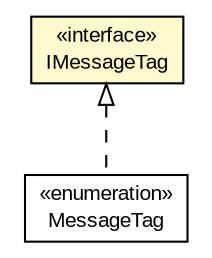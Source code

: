 #!/usr/local/bin/dot
#
# Class diagram 
# Generated by UMLGraph version R5_6-24-gf6e263 (http://www.umlgraph.org/)
#

digraph G {
	edge [fontname="arial",fontsize=10,labelfontname="arial",labelfontsize=10];
	node [fontname="arial",fontsize=10,shape=plaintext];
	nodesep=0.25;
	ranksep=0.5;
	// eu.europa.esig.dss.validation.process.MessageTag
	c377111 [label=<<table title="eu.europa.esig.dss.validation.process.MessageTag" border="0" cellborder="1" cellspacing="0" cellpadding="2" port="p" href="./MessageTag.html">
		<tr><td><table border="0" cellspacing="0" cellpadding="1">
<tr><td align="center" balign="center"> &#171;enumeration&#187; </td></tr>
<tr><td align="center" balign="center"> MessageTag </td></tr>
		</table></td></tr>
		</table>>, URL="./MessageTag.html", fontname="arial", fontcolor="black", fontsize=10.0];
	// eu.europa.esig.dss.validation.process.IMessageTag
	c377112 [label=<<table title="eu.europa.esig.dss.validation.process.IMessageTag" border="0" cellborder="1" cellspacing="0" cellpadding="2" port="p" bgcolor="lemonChiffon" href="./IMessageTag.html">
		<tr><td><table border="0" cellspacing="0" cellpadding="1">
<tr><td align="center" balign="center"> &#171;interface&#187; </td></tr>
<tr><td align="center" balign="center"> IMessageTag </td></tr>
		</table></td></tr>
		</table>>, URL="./IMessageTag.html", fontname="arial", fontcolor="black", fontsize=10.0];
	//eu.europa.esig.dss.validation.process.MessageTag implements eu.europa.esig.dss.validation.process.IMessageTag
	c377112:p -> c377111:p [dir=back,arrowtail=empty,style=dashed];
}

